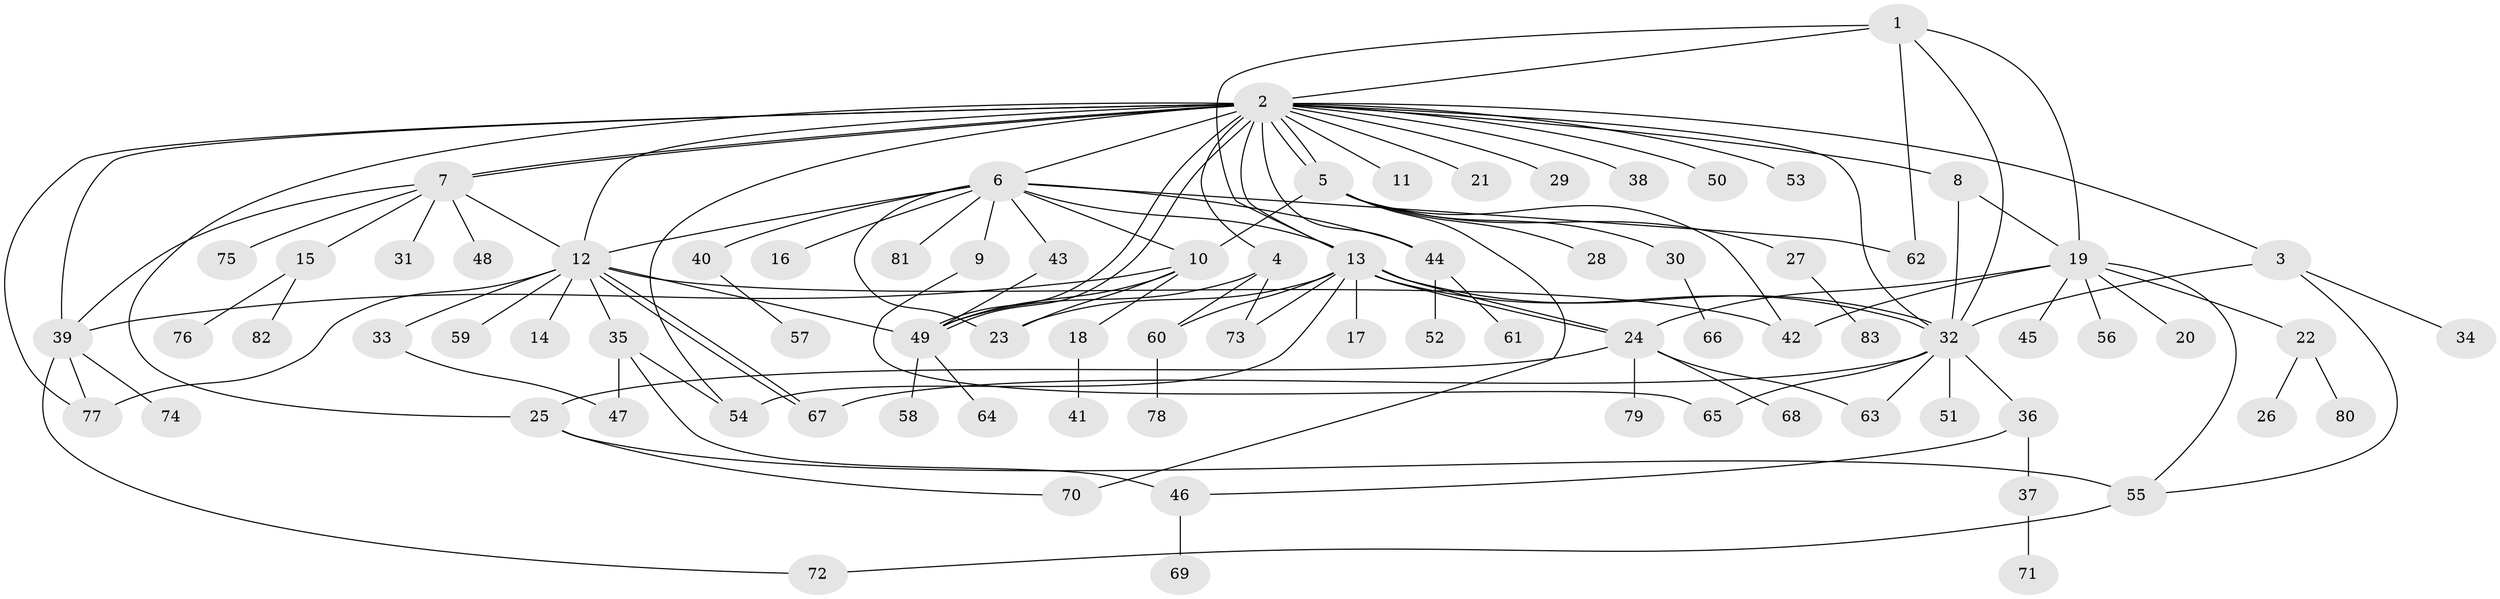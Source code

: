 // Generated by graph-tools (version 1.1) at 2025/35/03/09/25 02:35:46]
// undirected, 83 vertices, 127 edges
graph export_dot {
graph [start="1"]
  node [color=gray90,style=filled];
  1;
  2;
  3;
  4;
  5;
  6;
  7;
  8;
  9;
  10;
  11;
  12;
  13;
  14;
  15;
  16;
  17;
  18;
  19;
  20;
  21;
  22;
  23;
  24;
  25;
  26;
  27;
  28;
  29;
  30;
  31;
  32;
  33;
  34;
  35;
  36;
  37;
  38;
  39;
  40;
  41;
  42;
  43;
  44;
  45;
  46;
  47;
  48;
  49;
  50;
  51;
  52;
  53;
  54;
  55;
  56;
  57;
  58;
  59;
  60;
  61;
  62;
  63;
  64;
  65;
  66;
  67;
  68;
  69;
  70;
  71;
  72;
  73;
  74;
  75;
  76;
  77;
  78;
  79;
  80;
  81;
  82;
  83;
  1 -- 2;
  1 -- 13;
  1 -- 19;
  1 -- 32;
  1 -- 62;
  2 -- 3;
  2 -- 4;
  2 -- 5;
  2 -- 5;
  2 -- 6;
  2 -- 7;
  2 -- 7;
  2 -- 8;
  2 -- 11;
  2 -- 12;
  2 -- 13;
  2 -- 21;
  2 -- 25;
  2 -- 29;
  2 -- 32;
  2 -- 38;
  2 -- 39;
  2 -- 44;
  2 -- 49;
  2 -- 49;
  2 -- 50;
  2 -- 53;
  2 -- 54;
  2 -- 77;
  3 -- 32;
  3 -- 34;
  3 -- 55;
  4 -- 49;
  4 -- 60;
  4 -- 73;
  5 -- 10;
  5 -- 27;
  5 -- 28;
  5 -- 30;
  5 -- 42;
  5 -- 70;
  6 -- 9;
  6 -- 10;
  6 -- 12;
  6 -- 13;
  6 -- 16;
  6 -- 23;
  6 -- 40;
  6 -- 43;
  6 -- 44;
  6 -- 62;
  6 -- 81;
  7 -- 12;
  7 -- 15;
  7 -- 31;
  7 -- 39;
  7 -- 48;
  7 -- 75;
  8 -- 19;
  8 -- 32;
  9 -- 65;
  10 -- 18;
  10 -- 23;
  10 -- 39;
  10 -- 49;
  12 -- 14;
  12 -- 33;
  12 -- 35;
  12 -- 42;
  12 -- 49;
  12 -- 59;
  12 -- 67;
  12 -- 67;
  12 -- 77;
  13 -- 17;
  13 -- 23;
  13 -- 24;
  13 -- 24;
  13 -- 32;
  13 -- 32;
  13 -- 54;
  13 -- 60;
  13 -- 73;
  15 -- 76;
  15 -- 82;
  18 -- 41;
  19 -- 20;
  19 -- 22;
  19 -- 24;
  19 -- 42;
  19 -- 45;
  19 -- 55;
  19 -- 56;
  22 -- 26;
  22 -- 80;
  24 -- 25;
  24 -- 63;
  24 -- 68;
  24 -- 79;
  25 -- 55;
  25 -- 70;
  27 -- 83;
  30 -- 66;
  32 -- 36;
  32 -- 51;
  32 -- 63;
  32 -- 65;
  32 -- 67;
  33 -- 47;
  35 -- 46;
  35 -- 47;
  35 -- 54;
  36 -- 37;
  36 -- 46;
  37 -- 71;
  39 -- 72;
  39 -- 74;
  39 -- 77;
  40 -- 57;
  43 -- 49;
  44 -- 52;
  44 -- 61;
  46 -- 69;
  49 -- 58;
  49 -- 64;
  55 -- 72;
  60 -- 78;
}
